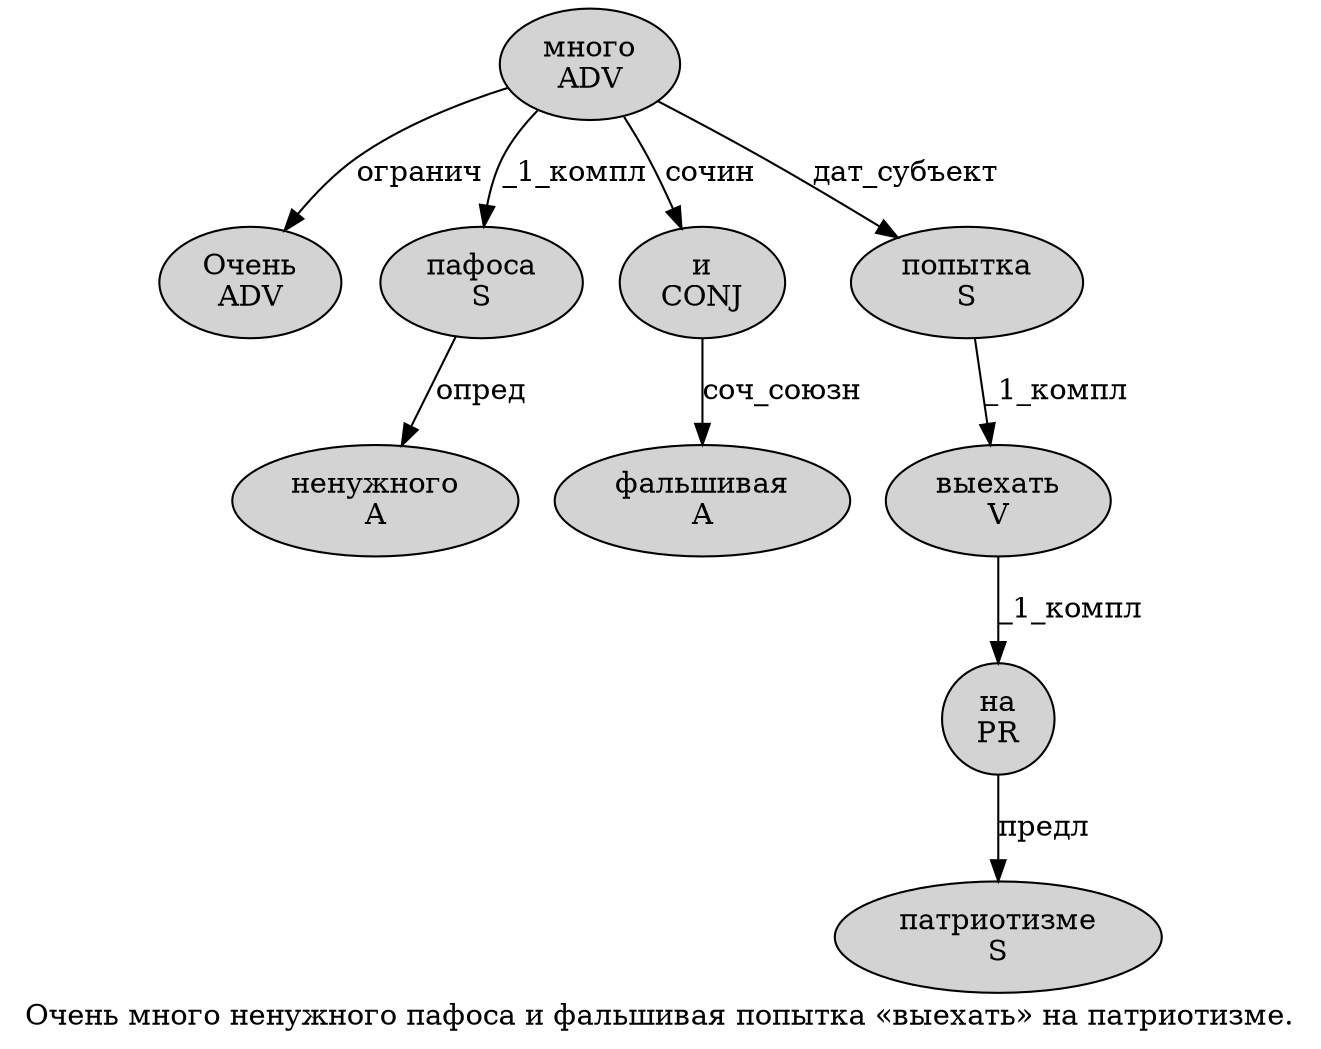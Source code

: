 digraph SENTENCE_3461 {
	graph [label="Очень много ненужного пафоса и фальшивая попытка «выехать» на патриотизме."]
	node [style=filled]
		0 [label="Очень
ADV" color="" fillcolor=lightgray penwidth=1 shape=ellipse]
		1 [label="много
ADV" color="" fillcolor=lightgray penwidth=1 shape=ellipse]
		2 [label="ненужного
A" color="" fillcolor=lightgray penwidth=1 shape=ellipse]
		3 [label="пафоса
S" color="" fillcolor=lightgray penwidth=1 shape=ellipse]
		4 [label="и
CONJ" color="" fillcolor=lightgray penwidth=1 shape=ellipse]
		5 [label="фальшивая
A" color="" fillcolor=lightgray penwidth=1 shape=ellipse]
		6 [label="попытка
S" color="" fillcolor=lightgray penwidth=1 shape=ellipse]
		8 [label="выехать
V" color="" fillcolor=lightgray penwidth=1 shape=ellipse]
		10 [label="на
PR" color="" fillcolor=lightgray penwidth=1 shape=ellipse]
		11 [label="патриотизме
S" color="" fillcolor=lightgray penwidth=1 shape=ellipse]
			1 -> 0 [label="огранич"]
			1 -> 3 [label="_1_компл"]
			1 -> 4 [label="сочин"]
			1 -> 6 [label="дат_субъект"]
			3 -> 2 [label="опред"]
			4 -> 5 [label="соч_союзн"]
			10 -> 11 [label="предл"]
			6 -> 8 [label="_1_компл"]
			8 -> 10 [label="_1_компл"]
}